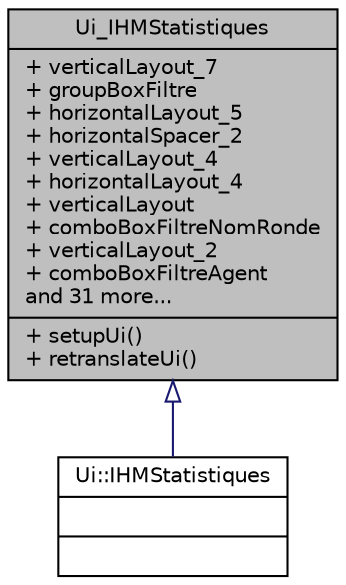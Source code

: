 digraph "Ui_IHMStatistiques"
{
 // LATEX_PDF_SIZE
  edge [fontname="Helvetica",fontsize="10",labelfontname="Helvetica",labelfontsize="10"];
  node [fontname="Helvetica",fontsize="10",shape=record];
  Node1 [label="{Ui_IHMStatistiques\n|+ verticalLayout_7\l+ groupBoxFiltre\l+ horizontalLayout_5\l+ horizontalSpacer_2\l+ verticalLayout_4\l+ horizontalLayout_4\l+ verticalLayout\l+ comboBoxFiltreNomRonde\l+ verticalLayout_2\l+ comboBoxFiltreAgent\land 31 more...\l|+ setupUi()\l+ retranslateUi()\l}",height=0.2,width=0.4,color="black", fillcolor="grey75", style="filled", fontcolor="black",tooltip=" "];
  Node1 -> Node2 [dir="back",color="midnightblue",fontsize="10",style="solid",arrowtail="onormal",fontname="Helvetica"];
  Node2 [label="{Ui::IHMStatistiques\n||}",height=0.2,width=0.4,color="black", fillcolor="white", style="filled",URL="$class_ui_1_1_i_h_m_statistiques.html",tooltip=" "];
}
